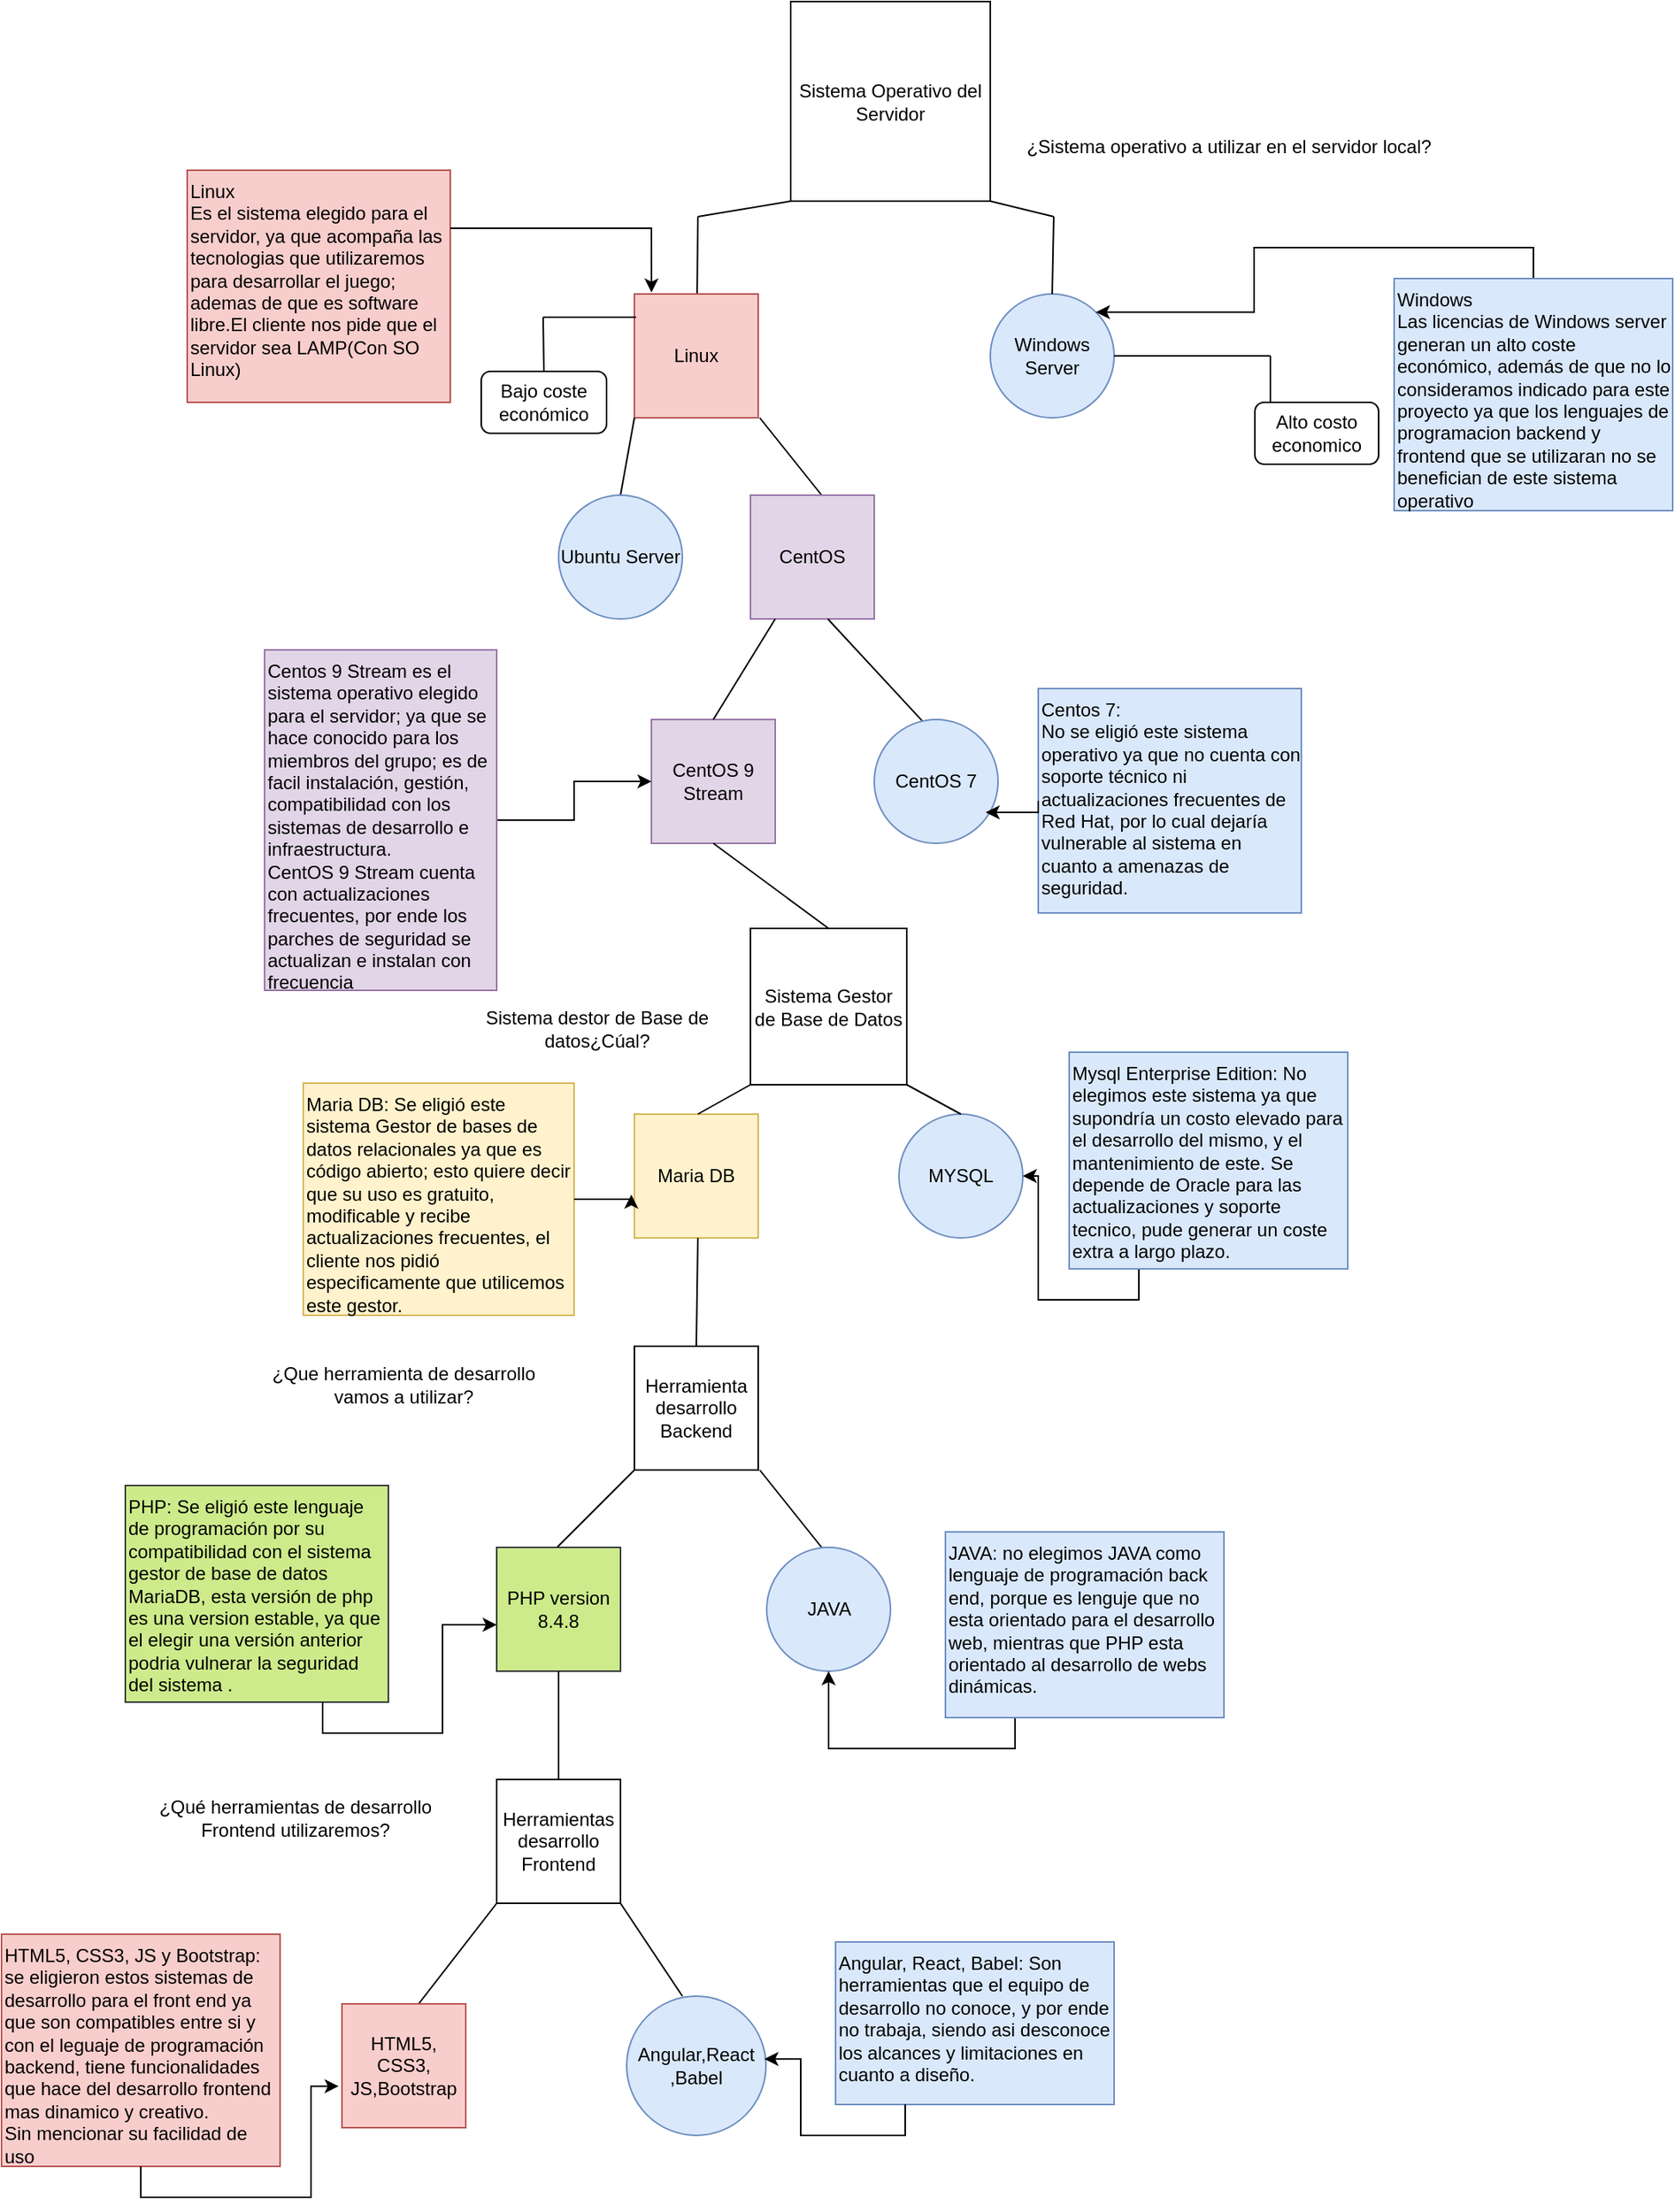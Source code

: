 <mxfile version="27.0.9">
  <diagram name="Página-1" id="A2wzP1tfVRTcX8PbrIAY">
    <mxGraphModel dx="1525" dy="423" grid="1" gridSize="10" guides="1" tooltips="1" connect="1" arrows="1" fold="1" page="1" pageScale="1" pageWidth="827" pageHeight="1169" math="0" shadow="0">
      <root>
        <mxCell id="0" />
        <mxCell id="1" parent="0" />
        <mxCell id="IU87GApBluB2nBMDB_5C-1" value="Sistema Operativo del Servidor" style="whiteSpace=wrap;html=1;aspect=fixed;" parent="1" vertex="1">
          <mxGeometry x="360" y="41" width="129" height="129" as="geometry" />
        </mxCell>
        <mxCell id="IU87GApBluB2nBMDB_5C-2" value="Windows Server" style="ellipse;whiteSpace=wrap;html=1;aspect=fixed;fillColor=#dae8fc;strokeColor=#6c8ebf;" parent="1" vertex="1">
          <mxGeometry x="489" y="230" width="80" height="80" as="geometry" />
        </mxCell>
        <mxCell id="IU87GApBluB2nBMDB_5C-4" value="" style="endArrow=none;html=1;rounded=0;exitX=0.5;exitY=0;exitDx=0;exitDy=0;" parent="1" source="IU87GApBluB2nBMDB_5C-2" edge="1">
          <mxGeometry width="50" height="50" relative="1" as="geometry">
            <mxPoint x="559.5" y="230" as="sourcePoint" />
            <mxPoint x="530" y="180" as="targetPoint" />
          </mxGeometry>
        </mxCell>
        <mxCell id="IU87GApBluB2nBMDB_5C-6" value="" style="endArrow=none;html=1;rounded=0;" parent="1" edge="1">
          <mxGeometry width="50" height="50" relative="1" as="geometry">
            <mxPoint x="300" y="180" as="sourcePoint" />
            <mxPoint x="299.444" y="240.002" as="targetPoint" />
          </mxGeometry>
        </mxCell>
        <mxCell id="IU87GApBluB2nBMDB_5C-8" value="" style="endArrow=none;html=1;rounded=0;entryX=0;entryY=1;entryDx=0;entryDy=0;" parent="1" target="IU87GApBluB2nBMDB_5C-1" edge="1">
          <mxGeometry width="50" height="50" relative="1" as="geometry">
            <mxPoint x="300" y="180" as="sourcePoint" />
            <mxPoint x="380" y="170" as="targetPoint" />
          </mxGeometry>
        </mxCell>
        <mxCell id="IU87GApBluB2nBMDB_5C-9" value="" style="endArrow=none;html=1;rounded=0;entryX=1;entryY=1;entryDx=0;entryDy=0;" parent="1" target="IU87GApBluB2nBMDB_5C-1" edge="1">
          <mxGeometry width="50" height="50" relative="1" as="geometry">
            <mxPoint x="530" y="180" as="sourcePoint" />
            <mxPoint x="500" y="170" as="targetPoint" />
          </mxGeometry>
        </mxCell>
        <mxCell id="IU87GApBluB2nBMDB_5C-10" value="Linux" style="whiteSpace=wrap;html=1;aspect=fixed;fillColor=#f8cecc;strokeColor=#b85450;" parent="1" vertex="1">
          <mxGeometry x="259" y="230" width="80" height="80" as="geometry" />
        </mxCell>
        <mxCell id="IU87GApBluB2nBMDB_5C-25" value="Alto costo economico" style="rounded=1;whiteSpace=wrap;html=1;" parent="1" vertex="1">
          <mxGeometry x="660" y="300" width="80" height="40" as="geometry" />
        </mxCell>
        <mxCell id="IU87GApBluB2nBMDB_5C-37" value="Linux&amp;nbsp;&lt;div&gt;Es el sistema elegido para el servidor, ya que acompaña las tecnologias que utilizaremos para desarrollar el juego; ademas de que es software libre.El cliente nos pide que el servidor sea LAMP(Con SO Linux)&lt;/div&gt;" style="text;html=1;whiteSpace=wrap;overflow=hidden;rounded=0;fillColor=#f8cecc;strokeColor=#b85450;" parent="1" vertex="1">
          <mxGeometry x="-30" y="150" width="170" height="150" as="geometry" />
        </mxCell>
        <mxCell id="IU87GApBluB2nBMDB_5C-38" value="" style="endArrow=none;html=1;rounded=0;exitX=0.5;exitY=0;exitDx=0;exitDy=0;" parent="1" source="nS8W4Vh0LbLkyuKPhKKB-1" edge="1">
          <mxGeometry width="50" height="50" relative="1" as="geometry">
            <mxPoint x="209" y="360" as="sourcePoint" />
            <mxPoint x="259" y="310" as="targetPoint" />
          </mxGeometry>
        </mxCell>
        <mxCell id="IU87GApBluB2nBMDB_5C-39" value="" style="endArrow=none;html=1;rounded=0;" parent="1" edge="1">
          <mxGeometry width="50" height="50" relative="1" as="geometry">
            <mxPoint x="380" y="360" as="sourcePoint" />
            <mxPoint x="340" y="310" as="targetPoint" />
          </mxGeometry>
        </mxCell>
        <mxCell id="fUWL0bDfQiG7c-SrvjR3-22" style="edgeStyle=orthogonalEdgeStyle;rounded=0;orthogonalLoop=1;jettySize=auto;html=1;exitX=0.5;exitY=0;exitDx=0;exitDy=0;entryX=1;entryY=0;entryDx=0;entryDy=0;" edge="1" parent="1" source="IU87GApBluB2nBMDB_5C-42" target="IU87GApBluB2nBMDB_5C-2">
          <mxGeometry relative="1" as="geometry" />
        </mxCell>
        <mxCell id="IU87GApBluB2nBMDB_5C-42" value="Windows&lt;div&gt;Las licencias de Windows server generan un alto coste económico, además de que no lo consideramos indicado para este proyecto ya que los lenguajes de programacion backend y frontend que se utilizaran no se benefician de este sistema operativo&lt;/div&gt;" style="text;html=1;whiteSpace=wrap;overflow=hidden;rounded=0;fillColor=#dae8fc;strokeColor=#6c8ebf;" parent="1" vertex="1">
          <mxGeometry x="750" y="220" width="180" height="150" as="geometry" />
        </mxCell>
        <mxCell id="nS8W4Vh0LbLkyuKPhKKB-1" value="Ubuntu Server" style="ellipse;whiteSpace=wrap;html=1;aspect=fixed;fillColor=#dae8fc;strokeColor=#6c8ebf;" parent="1" vertex="1">
          <mxGeometry x="210" y="360" width="80" height="80" as="geometry" />
        </mxCell>
        <mxCell id="nS8W4Vh0LbLkyuKPhKKB-2" value="CentOS" style="whiteSpace=wrap;html=1;aspect=fixed;fillColor=#e1d5e7;strokeColor=#9673a6;" parent="1" vertex="1">
          <mxGeometry x="334" y="360" width="80" height="80" as="geometry" />
        </mxCell>
        <mxCell id="nS8W4Vh0LbLkyuKPhKKB-5" value="" style="endArrow=none;html=1;rounded=0;exitX=0.413;exitY=0.038;exitDx=0;exitDy=0;exitPerimeter=0;" parent="1" source="nS8W4Vh0LbLkyuKPhKKB-6" edge="1">
          <mxGeometry width="50" height="50" relative="1" as="geometry">
            <mxPoint x="440" y="500" as="sourcePoint" />
            <mxPoint x="384" y="440" as="targetPoint" />
          </mxGeometry>
        </mxCell>
        <mxCell id="nS8W4Vh0LbLkyuKPhKKB-6" value="CentOS 7" style="ellipse;whiteSpace=wrap;html=1;aspect=fixed;fillColor=#dae8fc;strokeColor=#6c8ebf;" parent="1" vertex="1">
          <mxGeometry x="414" y="505" width="80" height="80" as="geometry" />
        </mxCell>
        <mxCell id="nS8W4Vh0LbLkyuKPhKKB-7" value="CentOS 9 Stream" style="whiteSpace=wrap;html=1;aspect=fixed;fillColor=#e1d5e7;strokeColor=#9673a6;" parent="1" vertex="1">
          <mxGeometry x="270" y="505" width="80" height="80" as="geometry" />
        </mxCell>
        <mxCell id="nS8W4Vh0LbLkyuKPhKKB-8" value="" style="endArrow=none;html=1;rounded=0;exitX=0.5;exitY=0;exitDx=0;exitDy=0;" parent="1" source="nS8W4Vh0LbLkyuKPhKKB-7" edge="1">
          <mxGeometry width="50" height="50" relative="1" as="geometry">
            <mxPoint x="310" y="500" as="sourcePoint" />
            <mxPoint x="350" y="440" as="targetPoint" />
          </mxGeometry>
        </mxCell>
        <mxCell id="fUWL0bDfQiG7c-SrvjR3-13" style="edgeStyle=orthogonalEdgeStyle;rounded=0;orthogonalLoop=1;jettySize=auto;html=1;entryX=0;entryY=0.5;entryDx=0;entryDy=0;" edge="1" parent="1" source="nS8W4Vh0LbLkyuKPhKKB-10" target="nS8W4Vh0LbLkyuKPhKKB-7">
          <mxGeometry relative="1" as="geometry" />
        </mxCell>
        <mxCell id="nS8W4Vh0LbLkyuKPhKKB-10" value="Centos 9 Stream es el sistema operativo elegido para el servidor; ya que se hace conocido para los miembros del grupo; es de facil instalación, gestión, compatibilidad con los sistemas de desarrollo e infraestructura.&amp;nbsp;&lt;div&gt;CentOS 9 Stream cuenta con actualizaciones frecuentes, por ende los parches de seguridad se actualizan e instalan con frecuencia&lt;/div&gt;" style="text;html=1;whiteSpace=wrap;overflow=hidden;rounded=0;fillColor=#e1d5e7;strokeColor=#9673a6;" parent="1" vertex="1">
          <mxGeometry x="20" y="460" width="150" height="220" as="geometry" />
        </mxCell>
        <mxCell id="nS8W4Vh0LbLkyuKPhKKB-12" value="Centos 7:&lt;div&gt;No se eligió este sistema operativo ya que no cuenta con soporte técnico ni actualizaciones frecuentes de Red Hat, por lo cual dejaría vulnerable al sistema en cuanto a amenazas de seguridad.&lt;br&gt;&lt;div&gt;&lt;br&gt;&lt;/div&gt;&lt;/div&gt;" style="text;html=1;whiteSpace=wrap;overflow=hidden;rounded=0;fillColor=#dae8fc;strokeColor=#6c8ebf;" parent="1" vertex="1">
          <mxGeometry x="520" y="485" width="170" height="145" as="geometry" />
        </mxCell>
        <mxCell id="nS8W4Vh0LbLkyuKPhKKB-13" value="Sistema Gestor de Base de Datos" style="whiteSpace=wrap;html=1;aspect=fixed;" parent="1" vertex="1">
          <mxGeometry x="334" y="640" width="101" height="101" as="geometry" />
        </mxCell>
        <mxCell id="nS8W4Vh0LbLkyuKPhKKB-14" value="" style="endArrow=none;html=1;rounded=0;exitX=0.5;exitY=0;exitDx=0;exitDy=0;" parent="1" source="nS8W4Vh0LbLkyuKPhKKB-13" edge="1">
          <mxGeometry width="50" height="50" relative="1" as="geometry">
            <mxPoint x="260" y="635" as="sourcePoint" />
            <mxPoint x="310" y="585" as="targetPoint" />
          </mxGeometry>
        </mxCell>
        <mxCell id="nS8W4Vh0LbLkyuKPhKKB-15" value="MYSQL" style="ellipse;whiteSpace=wrap;html=1;aspect=fixed;fillColor=#dae8fc;strokeColor=#6c8ebf;" parent="1" vertex="1">
          <mxGeometry x="430" y="760" width="80" height="80" as="geometry" />
        </mxCell>
        <mxCell id="nS8W4Vh0LbLkyuKPhKKB-17" value="Maria DB" style="whiteSpace=wrap;html=1;aspect=fixed;fillColor=#fff2cc;strokeColor=#d6b656;" parent="1" vertex="1">
          <mxGeometry x="259" y="760" width="80" height="80" as="geometry" />
        </mxCell>
        <mxCell id="nS8W4Vh0LbLkyuKPhKKB-18" value="" style="endArrow=none;html=1;rounded=0;entryX=0;entryY=1;entryDx=0;entryDy=0;" parent="1" target="nS8W4Vh0LbLkyuKPhKKB-13" edge="1">
          <mxGeometry width="50" height="50" relative="1" as="geometry">
            <mxPoint x="300" y="760" as="sourcePoint" />
            <mxPoint x="350" y="710" as="targetPoint" />
          </mxGeometry>
        </mxCell>
        <mxCell id="nS8W4Vh0LbLkyuKPhKKB-20" value="" style="endArrow=none;html=1;rounded=0;exitX=0.5;exitY=0;exitDx=0;exitDy=0;entryX=1;entryY=1;entryDx=0;entryDy=0;" parent="1" source="nS8W4Vh0LbLkyuKPhKKB-15" target="nS8W4Vh0LbLkyuKPhKKB-13" edge="1">
          <mxGeometry width="50" height="50" relative="1" as="geometry">
            <mxPoint x="369" y="770" as="sourcePoint" />
            <mxPoint x="419" y="720" as="targetPoint" />
          </mxGeometry>
        </mxCell>
        <mxCell id="nS8W4Vh0LbLkyuKPhKKB-22" value="Maria DB: Se eligió este sistema Gestor de bases de datos relacionales ya que es código abierto; esto quiere decir que su uso es gratuito, modificable y recibe actualizaciones frecuentes, el cliente nos pidió especificamente que utilicemos este gestor." style="text;html=1;whiteSpace=wrap;overflow=hidden;rounded=0;fillColor=#fff2cc;strokeColor=#d6b656;" parent="1" vertex="1">
          <mxGeometry x="45" y="740" width="175" height="150" as="geometry" />
        </mxCell>
        <mxCell id="fUWL0bDfQiG7c-SrvjR3-29" style="edgeStyle=orthogonalEdgeStyle;rounded=0;orthogonalLoop=1;jettySize=auto;html=1;exitX=0.25;exitY=1;exitDx=0;exitDy=0;" edge="1" parent="1" source="nS8W4Vh0LbLkyuKPhKKB-24" target="nS8W4Vh0LbLkyuKPhKKB-15">
          <mxGeometry relative="1" as="geometry" />
        </mxCell>
        <mxCell id="nS8W4Vh0LbLkyuKPhKKB-24" value="Mysql Enterprise Edition: No elegimos este sistema ya que supondría un costo elevado para el desarrollo del mismo, y el mantenimiento de este. Se depende de Oracle para las actualizaciones y soporte tecnico, pude generar un coste extra a largo plazo." style="text;html=1;whiteSpace=wrap;overflow=hidden;rounded=0;fillColor=#dae8fc;strokeColor=#6c8ebf;" parent="1" vertex="1">
          <mxGeometry x="540" y="720" width="180" height="140" as="geometry" />
        </mxCell>
        <mxCell id="-vfiCY9B60NrrlOt8m7z-2" value="¿Sistema operativo a utilizar en el servidor local?&amp;nbsp;" style="text;html=1;align=center;verticalAlign=middle;whiteSpace=wrap;rounded=0;" parent="1" vertex="1">
          <mxGeometry x="510" y="120" width="270" height="30" as="geometry" />
        </mxCell>
        <mxCell id="-vfiCY9B60NrrlOt8m7z-3" value="" style="endArrow=none;html=1;rounded=0;" parent="1" edge="1">
          <mxGeometry width="50" height="50" relative="1" as="geometry">
            <mxPoint x="569" y="270" as="sourcePoint" />
            <mxPoint x="670" y="270" as="targetPoint" />
          </mxGeometry>
        </mxCell>
        <mxCell id="-vfiCY9B60NrrlOt8m7z-4" value="" style="endArrow=none;html=1;rounded=0;exitX=0.125;exitY=0;exitDx=0;exitDy=0;exitPerimeter=0;" parent="1" source="IU87GApBluB2nBMDB_5C-25" edge="1">
          <mxGeometry width="50" height="50" relative="1" as="geometry">
            <mxPoint x="620" y="320" as="sourcePoint" />
            <mxPoint x="670" y="270" as="targetPoint" />
          </mxGeometry>
        </mxCell>
        <mxCell id="-vfiCY9B60NrrlOt8m7z-5" value="" style="endArrow=none;html=1;rounded=0;exitX=0.5;exitY=0;exitDx=0;exitDy=0;" parent="1" source="-vfiCY9B60NrrlOt8m7z-6" edge="1">
          <mxGeometry width="50" height="50" relative="1" as="geometry">
            <mxPoint x="300" y="910" as="sourcePoint" />
            <mxPoint x="300" y="840" as="targetPoint" />
          </mxGeometry>
        </mxCell>
        <mxCell id="-vfiCY9B60NrrlOt8m7z-6" value="Herramienta desarrollo Backend" style="whiteSpace=wrap;html=1;aspect=fixed;" parent="1" vertex="1">
          <mxGeometry x="259" y="910" width="80" height="80" as="geometry" />
        </mxCell>
        <mxCell id="-vfiCY9B60NrrlOt8m7z-7" value="¿Que herramienta de desarrollo vamos a utilizar?" style="text;html=1;align=center;verticalAlign=middle;whiteSpace=wrap;rounded=0;" parent="1" vertex="1">
          <mxGeometry x="20" y="920" width="180" height="30" as="geometry" />
        </mxCell>
        <mxCell id="0To3Inqa46ILc9vliPnZ-1" value="" style="endArrow=none;html=1;rounded=0;" parent="1" edge="1">
          <mxGeometry width="50" height="50" relative="1" as="geometry">
            <mxPoint x="209" y="1040" as="sourcePoint" />
            <mxPoint x="259" y="990" as="targetPoint" />
          </mxGeometry>
        </mxCell>
        <mxCell id="0To3Inqa46ILc9vliPnZ-2" value="" style="endArrow=none;html=1;rounded=0;" parent="1" edge="1">
          <mxGeometry width="50" height="50" relative="1" as="geometry">
            <mxPoint x="380" y="1040" as="sourcePoint" />
            <mxPoint x="340" y="990" as="targetPoint" />
          </mxGeometry>
        </mxCell>
        <mxCell id="0To3Inqa46ILc9vliPnZ-5" value="PHP version 8.4.8" style="whiteSpace=wrap;html=1;aspect=fixed;fillColor=#cdeb8b;strokeColor=#36393d;" parent="1" vertex="1">
          <mxGeometry x="170" y="1040" width="80" height="80" as="geometry" />
        </mxCell>
        <mxCell id="0To3Inqa46ILc9vliPnZ-6" value="JAVA" style="ellipse;whiteSpace=wrap;html=1;aspect=fixed;fillColor=#dae8fc;strokeColor=#6c8ebf;" parent="1" vertex="1">
          <mxGeometry x="344.5" y="1040" width="80" height="80" as="geometry" />
        </mxCell>
        <mxCell id="0To3Inqa46ILc9vliPnZ-7" value="PHP: Se eligió este lenguaje de programación por su compatibilidad con el sistema gestor de base de datos MariaDB,&amp;nbsp;&lt;span style=&quot;background-color: transparent; color: light-dark(rgb(0, 0, 0), rgb(255, 255, 255));&quot;&gt;esta versión de php es una version estable, ya que el elegir una versión anterior podria vulnerar la seguridad del sistema .&lt;/span&gt;" style="text;html=1;whiteSpace=wrap;overflow=hidden;rounded=0;fillColor=#cdeb8b;strokeColor=#36393d;" parent="1" vertex="1">
          <mxGeometry x="-70" y="1000" width="170" height="140" as="geometry" />
        </mxCell>
        <mxCell id="0To3Inqa46ILc9vliPnZ-9" value="" style="endArrow=none;html=1;rounded=0;" parent="1" edge="1">
          <mxGeometry width="50" height="50" relative="1" as="geometry">
            <mxPoint x="210" y="1190" as="sourcePoint" />
            <mxPoint x="210" y="1120" as="targetPoint" />
          </mxGeometry>
        </mxCell>
        <mxCell id="0To3Inqa46ILc9vliPnZ-10" value="Herramientas desarrollo Frontend" style="whiteSpace=wrap;html=1;aspect=fixed;" parent="1" vertex="1">
          <mxGeometry x="170" y="1190" width="80" height="80" as="geometry" />
        </mxCell>
        <mxCell id="0To3Inqa46ILc9vliPnZ-11" value="¿Qué herramientas de desarrollo Frontend utilizaremos?" style="text;html=1;align=center;verticalAlign=middle;whiteSpace=wrap;rounded=0;" parent="1" vertex="1">
          <mxGeometry x="-70" y="1200" width="220" height="30" as="geometry" />
        </mxCell>
        <mxCell id="0To3Inqa46ILc9vliPnZ-12" value="" style="endArrow=none;html=1;rounded=0;exitX=0.6;exitY=0.025;exitDx=0;exitDy=0;exitPerimeter=0;" parent="1" edge="1" source="fUWL0bDfQiG7c-SrvjR3-1">
          <mxGeometry width="50" height="50" relative="1" as="geometry">
            <mxPoint x="120" y="1330" as="sourcePoint" />
            <mxPoint x="170" y="1270" as="targetPoint" />
          </mxGeometry>
        </mxCell>
        <mxCell id="0To3Inqa46ILc9vliPnZ-13" value="" style="endArrow=none;html=1;rounded=0;" parent="1" edge="1">
          <mxGeometry width="50" height="50" relative="1" as="geometry">
            <mxPoint x="290" y="1330" as="sourcePoint" />
            <mxPoint x="250" y="1270" as="targetPoint" />
          </mxGeometry>
        </mxCell>
        <mxCell id="fUWL0bDfQiG7c-SrvjR3-1" value="HTML5, CSS3, JS,Bootstrap" style="whiteSpace=wrap;html=1;aspect=fixed;fillColor=#f8cecc;strokeColor=#b85450;" vertex="1" parent="1">
          <mxGeometry x="70" y="1335" width="80" height="80" as="geometry" />
        </mxCell>
        <mxCell id="fUWL0bDfQiG7c-SrvjR3-2" value="Angular,React&lt;div&gt;,Babel&lt;/div&gt;" style="ellipse;whiteSpace=wrap;html=1;aspect=fixed;fillColor=#dae8fc;strokeColor=#6c8ebf;" vertex="1" parent="1">
          <mxGeometry x="254" y="1330" width="90" height="90" as="geometry" />
        </mxCell>
        <mxCell id="fUWL0bDfQiG7c-SrvjR3-27" style="edgeStyle=orthogonalEdgeStyle;rounded=0;orthogonalLoop=1;jettySize=auto;html=1;exitX=0.25;exitY=1;exitDx=0;exitDy=0;entryX=0.5;entryY=1;entryDx=0;entryDy=0;" edge="1" parent="1" source="fUWL0bDfQiG7c-SrvjR3-3" target="0To3Inqa46ILc9vliPnZ-6">
          <mxGeometry relative="1" as="geometry" />
        </mxCell>
        <mxCell id="fUWL0bDfQiG7c-SrvjR3-3" value="JAVA: no elegimos JAVA como lenguaje de programación back end, porque es lenguje que no esta orientado para el desarrollo web, mientras que PHP esta orientado al desarrollo de webs dinámicas." style="text;html=1;whiteSpace=wrap;overflow=hidden;rounded=0;fillColor=#dae8fc;strokeColor=#6c8ebf;" vertex="1" parent="1">
          <mxGeometry x="460" y="1030" width="180" height="120" as="geometry" />
        </mxCell>
        <mxCell id="fUWL0bDfQiG7c-SrvjR3-4" value="Sistema destor de Base de datos¿Cúal?" style="text;html=1;align=center;verticalAlign=middle;whiteSpace=wrap;rounded=0;" vertex="1" parent="1">
          <mxGeometry x="160" y="690" width="150" height="30" as="geometry" />
        </mxCell>
        <mxCell id="fUWL0bDfQiG7c-SrvjR3-7" value="Angular, React, Babel: Son herramientas que el equipo de desarrollo no conoce, y por ende no trabaja, siendo asi desconoce los alcances y limitaciones en cuanto a diseño." style="text;html=1;whiteSpace=wrap;overflow=hidden;rounded=0;fillColor=#dae8fc;strokeColor=#6c8ebf;" vertex="1" parent="1">
          <mxGeometry x="389" y="1295" width="180" height="105" as="geometry" />
        </mxCell>
        <mxCell id="fUWL0bDfQiG7c-SrvjR3-8" value="HTML5, CSS3, JS y Bootstrap: se eligieron estos sistemas de desarrollo para el front end ya que son compatibles entre si y con el leguaje de programación backend, tiene funcionalidades que hace del desarrollo frontend mas dinamico y creativo.&lt;div&gt;Sin mencionar su facilidad de uso&lt;/div&gt;" style="text;html=1;whiteSpace=wrap;overflow=hidden;rounded=0;fillColor=#f8cecc;strokeColor=#b85450;" vertex="1" parent="1">
          <mxGeometry x="-150" y="1290" width="180" height="150" as="geometry" />
        </mxCell>
        <mxCell id="fUWL0bDfQiG7c-SrvjR3-9" value="Bajo coste económico" style="rounded=1;whiteSpace=wrap;html=1;" vertex="1" parent="1">
          <mxGeometry x="160" y="280" width="81" height="40" as="geometry" />
        </mxCell>
        <mxCell id="fUWL0bDfQiG7c-SrvjR3-10" value="" style="endArrow=none;html=1;rounded=0;" edge="1" parent="1">
          <mxGeometry width="50" height="50" relative="1" as="geometry">
            <mxPoint x="200" y="245" as="sourcePoint" />
            <mxPoint x="260" y="245" as="targetPoint" />
          </mxGeometry>
        </mxCell>
        <mxCell id="fUWL0bDfQiG7c-SrvjR3-11" value="" style="endArrow=none;html=1;rounded=0;exitX=0.5;exitY=0;exitDx=0;exitDy=0;" edge="1" parent="1" source="fUWL0bDfQiG7c-SrvjR3-9">
          <mxGeometry width="50" height="50" relative="1" as="geometry">
            <mxPoint x="150" y="295" as="sourcePoint" />
            <mxPoint x="200" y="245" as="targetPoint" />
          </mxGeometry>
        </mxCell>
        <mxCell id="fUWL0bDfQiG7c-SrvjR3-14" style="edgeStyle=orthogonalEdgeStyle;rounded=0;orthogonalLoop=1;jettySize=auto;html=1;exitX=0;exitY=0.5;exitDx=0;exitDy=0;entryX=0.9;entryY=0.75;entryDx=0;entryDy=0;entryPerimeter=0;" edge="1" parent="1" source="nS8W4Vh0LbLkyuKPhKKB-12" target="nS8W4Vh0LbLkyuKPhKKB-6">
          <mxGeometry relative="1" as="geometry">
            <Array as="points">
              <mxPoint x="520" y="565" />
            </Array>
          </mxGeometry>
        </mxCell>
        <mxCell id="fUWL0bDfQiG7c-SrvjR3-15" style="edgeStyle=orthogonalEdgeStyle;rounded=0;orthogonalLoop=1;jettySize=auto;html=1;exitX=1;exitY=0.5;exitDx=0;exitDy=0;entryX=-0.025;entryY=0.65;entryDx=0;entryDy=0;entryPerimeter=0;" edge="1" parent="1" source="nS8W4Vh0LbLkyuKPhKKB-22" target="nS8W4Vh0LbLkyuKPhKKB-17">
          <mxGeometry relative="1" as="geometry" />
        </mxCell>
        <mxCell id="fUWL0bDfQiG7c-SrvjR3-19" style="edgeStyle=orthogonalEdgeStyle;rounded=0;orthogonalLoop=1;jettySize=auto;html=1;exitX=0.75;exitY=1;exitDx=0;exitDy=0;entryX=0;entryY=0.625;entryDx=0;entryDy=0;entryPerimeter=0;" edge="1" parent="1" source="0To3Inqa46ILc9vliPnZ-7" target="0To3Inqa46ILc9vliPnZ-5">
          <mxGeometry relative="1" as="geometry" />
        </mxCell>
        <mxCell id="fUWL0bDfQiG7c-SrvjR3-21" style="edgeStyle=orthogonalEdgeStyle;rounded=0;orthogonalLoop=1;jettySize=auto;html=1;exitX=1;exitY=0.25;exitDx=0;exitDy=0;entryX=0.138;entryY=-0.012;entryDx=0;entryDy=0;entryPerimeter=0;" edge="1" parent="1" source="IU87GApBluB2nBMDB_5C-37" target="IU87GApBluB2nBMDB_5C-10">
          <mxGeometry relative="1" as="geometry" />
        </mxCell>
        <mxCell id="fUWL0bDfQiG7c-SrvjR3-24" style="edgeStyle=orthogonalEdgeStyle;rounded=0;orthogonalLoop=1;jettySize=auto;html=1;exitX=0.5;exitY=1;exitDx=0;exitDy=0;entryX=-0.027;entryY=0.665;entryDx=0;entryDy=0;entryPerimeter=0;" edge="1" parent="1" source="fUWL0bDfQiG7c-SrvjR3-8" target="fUWL0bDfQiG7c-SrvjR3-1">
          <mxGeometry relative="1" as="geometry" />
        </mxCell>
        <mxCell id="fUWL0bDfQiG7c-SrvjR3-25" style="edgeStyle=orthogonalEdgeStyle;rounded=0;orthogonalLoop=1;jettySize=auto;html=1;exitX=0.25;exitY=1;exitDx=0;exitDy=0;entryX=0.989;entryY=0.451;entryDx=0;entryDy=0;entryPerimeter=0;" edge="1" parent="1" source="fUWL0bDfQiG7c-SrvjR3-7" target="fUWL0bDfQiG7c-SrvjR3-2">
          <mxGeometry relative="1" as="geometry" />
        </mxCell>
      </root>
    </mxGraphModel>
  </diagram>
</mxfile>
